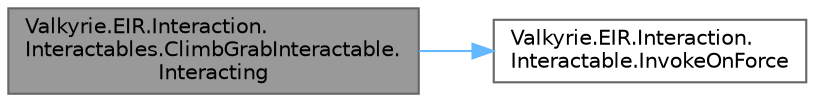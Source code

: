 digraph "Valkyrie.EIR.Interaction.Interactables.ClimbGrabInteractable.Interacting"
{
 // LATEX_PDF_SIZE
  bgcolor="transparent";
  edge [fontname=Helvetica,fontsize=10,labelfontname=Helvetica,labelfontsize=10];
  node [fontname=Helvetica,fontsize=10,shape=box,height=0.2,width=0.4];
  rankdir="LR";
  Node1 [id="Node000001",label="Valkyrie.EIR.Interaction.\lInteractables.ClimbGrabInteractable.\lInteracting",height=0.2,width=0.4,color="gray40", fillcolor="grey60", style="filled", fontcolor="black",tooltip="Runs each frame, locked to the Update loop."];
  Node1 -> Node2 [id="edge1_Node000001_Node000002",color="steelblue1",style="solid",tooltip=" "];
  Node2 [id="Node000002",label="Valkyrie.EIR.Interaction.\lInteractable.InvokeOnForce",height=0.2,width=0.4,color="grey40", fillcolor="white", style="filled",URL="$d2/dc4/class_valkyrie_1_1_e_i_r_1_1_interaction_1_1_interactable.html#a41bab9bd1f1c0e3a1a16b06de4e38002",tooltip="Invokes force on the input body part. HapticManager will generate a HapticPresetRunner with the given..."];
}
